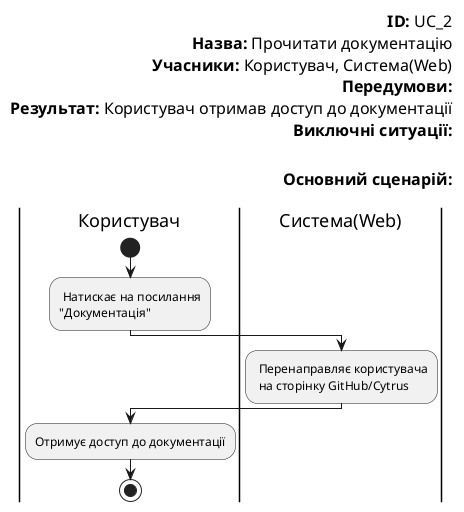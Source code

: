 @startuml

left header
<font color=000 size=16><b>ID:</b> UC_2
<font color=000 size=16><b>Назва:</b> Прочитати документацію
<font color=000 size=16><b>Учасники:</b> Користувач, Система(Web)
<font color=000 size=16><b>Передумови:</b>
<font color=000 size=16><b>Результат:</b> Користувач отримав доступ до документації
<font color=000 size=16><b>Виключні ситуації:</b>
<font color=red size=16>

<font color=000 size=16><b>Основний сценарій:</b>

end header

|Користувач|
start
: Натискає на посилання
"Документація";

|Система(Web)|
: Перенаправляє користувача
 на сторінку GitHub/Cytrus;

|Користувач|
:Отримує доступ до документації;
stop;

@enduml
